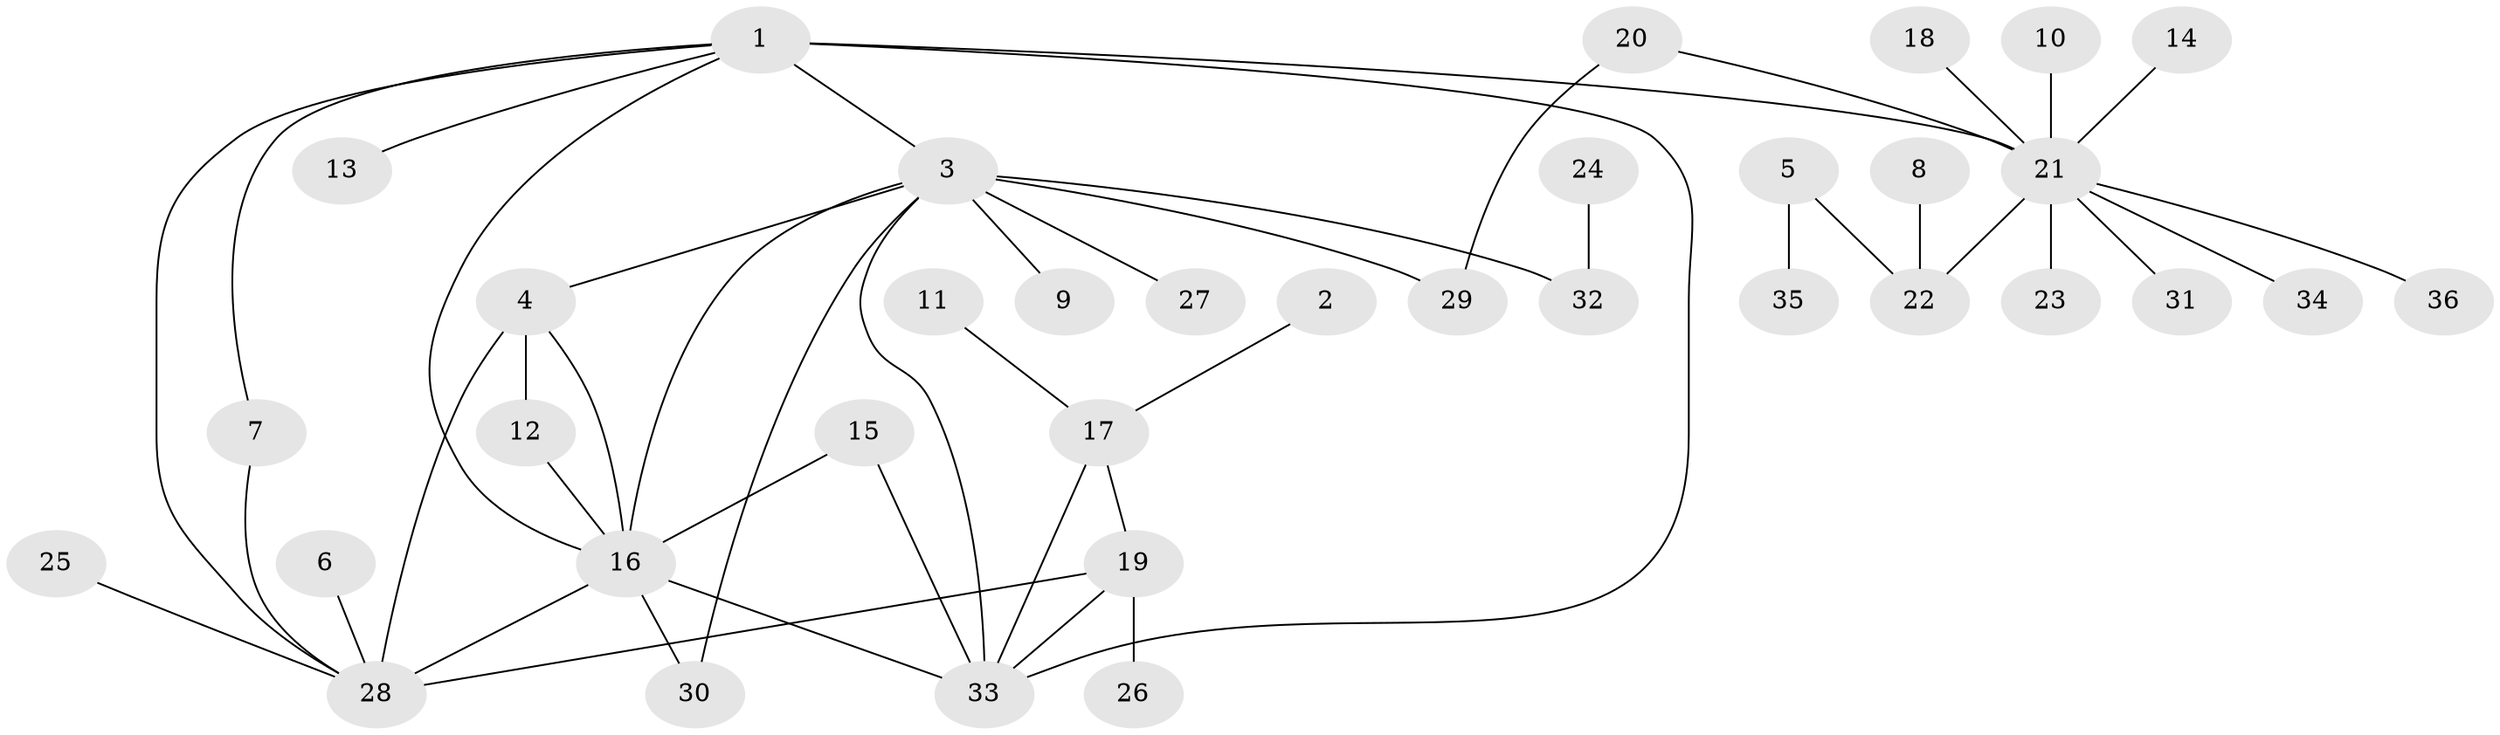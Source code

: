 // original degree distribution, {3: 0.05555555555555555, 7: 0.027777777777777776, 13: 0.013888888888888888, 9: 0.013888888888888888, 4: 0.06944444444444445, 5: 0.013888888888888888, 6: 0.027777777777777776, 8: 0.013888888888888888, 12: 0.013888888888888888, 2: 0.2361111111111111, 1: 0.5138888888888888}
// Generated by graph-tools (version 1.1) at 2025/02/03/09/25 03:02:49]
// undirected, 36 vertices, 48 edges
graph export_dot {
graph [start="1"]
  node [color=gray90,style=filled];
  1;
  2;
  3;
  4;
  5;
  6;
  7;
  8;
  9;
  10;
  11;
  12;
  13;
  14;
  15;
  16;
  17;
  18;
  19;
  20;
  21;
  22;
  23;
  24;
  25;
  26;
  27;
  28;
  29;
  30;
  31;
  32;
  33;
  34;
  35;
  36;
  1 -- 3 [weight=1.0];
  1 -- 7 [weight=1.0];
  1 -- 13 [weight=1.0];
  1 -- 16 [weight=1.0];
  1 -- 21 [weight=2.0];
  1 -- 28 [weight=1.0];
  1 -- 33 [weight=1.0];
  2 -- 17 [weight=1.0];
  3 -- 4 [weight=1.0];
  3 -- 9 [weight=1.0];
  3 -- 16 [weight=1.0];
  3 -- 27 [weight=1.0];
  3 -- 29 [weight=1.0];
  3 -- 30 [weight=1.0];
  3 -- 32 [weight=2.0];
  3 -- 33 [weight=1.0];
  4 -- 12 [weight=1.0];
  4 -- 16 [weight=1.0];
  4 -- 28 [weight=2.0];
  5 -- 22 [weight=1.0];
  5 -- 35 [weight=1.0];
  6 -- 28 [weight=1.0];
  7 -- 28 [weight=1.0];
  8 -- 22 [weight=1.0];
  10 -- 21 [weight=1.0];
  11 -- 17 [weight=1.0];
  12 -- 16 [weight=2.0];
  14 -- 21 [weight=1.0];
  15 -- 16 [weight=1.0];
  15 -- 33 [weight=1.0];
  16 -- 28 [weight=1.0];
  16 -- 30 [weight=1.0];
  16 -- 33 [weight=1.0];
  17 -- 19 [weight=1.0];
  17 -- 33 [weight=1.0];
  18 -- 21 [weight=1.0];
  19 -- 26 [weight=1.0];
  19 -- 28 [weight=1.0];
  19 -- 33 [weight=1.0];
  20 -- 21 [weight=1.0];
  20 -- 29 [weight=1.0];
  21 -- 22 [weight=1.0];
  21 -- 23 [weight=1.0];
  21 -- 31 [weight=1.0];
  21 -- 34 [weight=1.0];
  21 -- 36 [weight=1.0];
  24 -- 32 [weight=1.0];
  25 -- 28 [weight=1.0];
}
